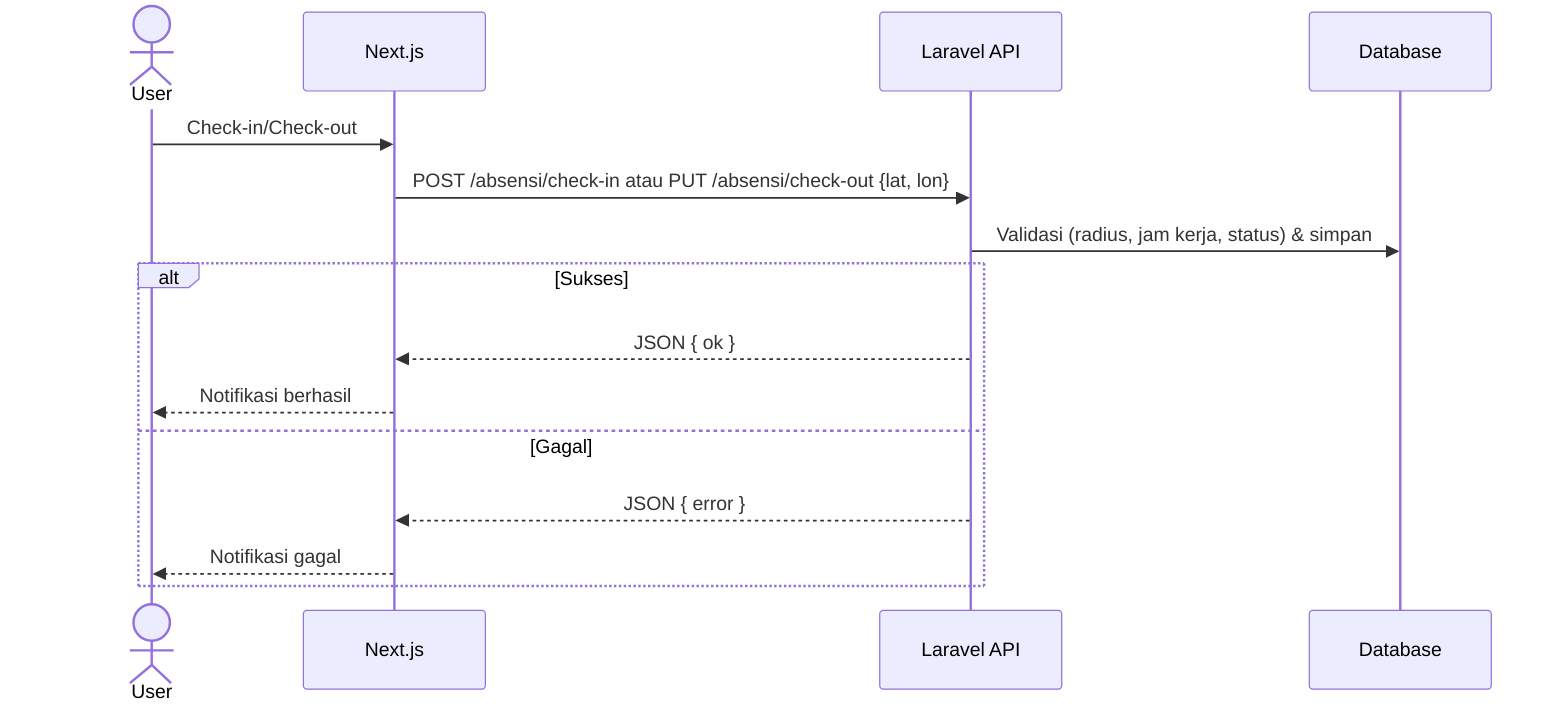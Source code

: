 sequenceDiagram
    actor User
    participant FE as Next.js
    participant API as Laravel API
    participant DB as Database

    User->>FE: Check-in/Check-out
    FE->>API: POST /absensi/check-in atau PUT /absensi/check-out {lat, lon}
    API->>DB: Validasi (radius, jam kerja, status) & simpan
    alt Sukses
        API-->>FE: JSON { ok }
        FE-->>User: Notifikasi berhasil
    else Gagal
        API-->>FE: JSON { error }
        FE-->>User: Notifikasi gagal
    end